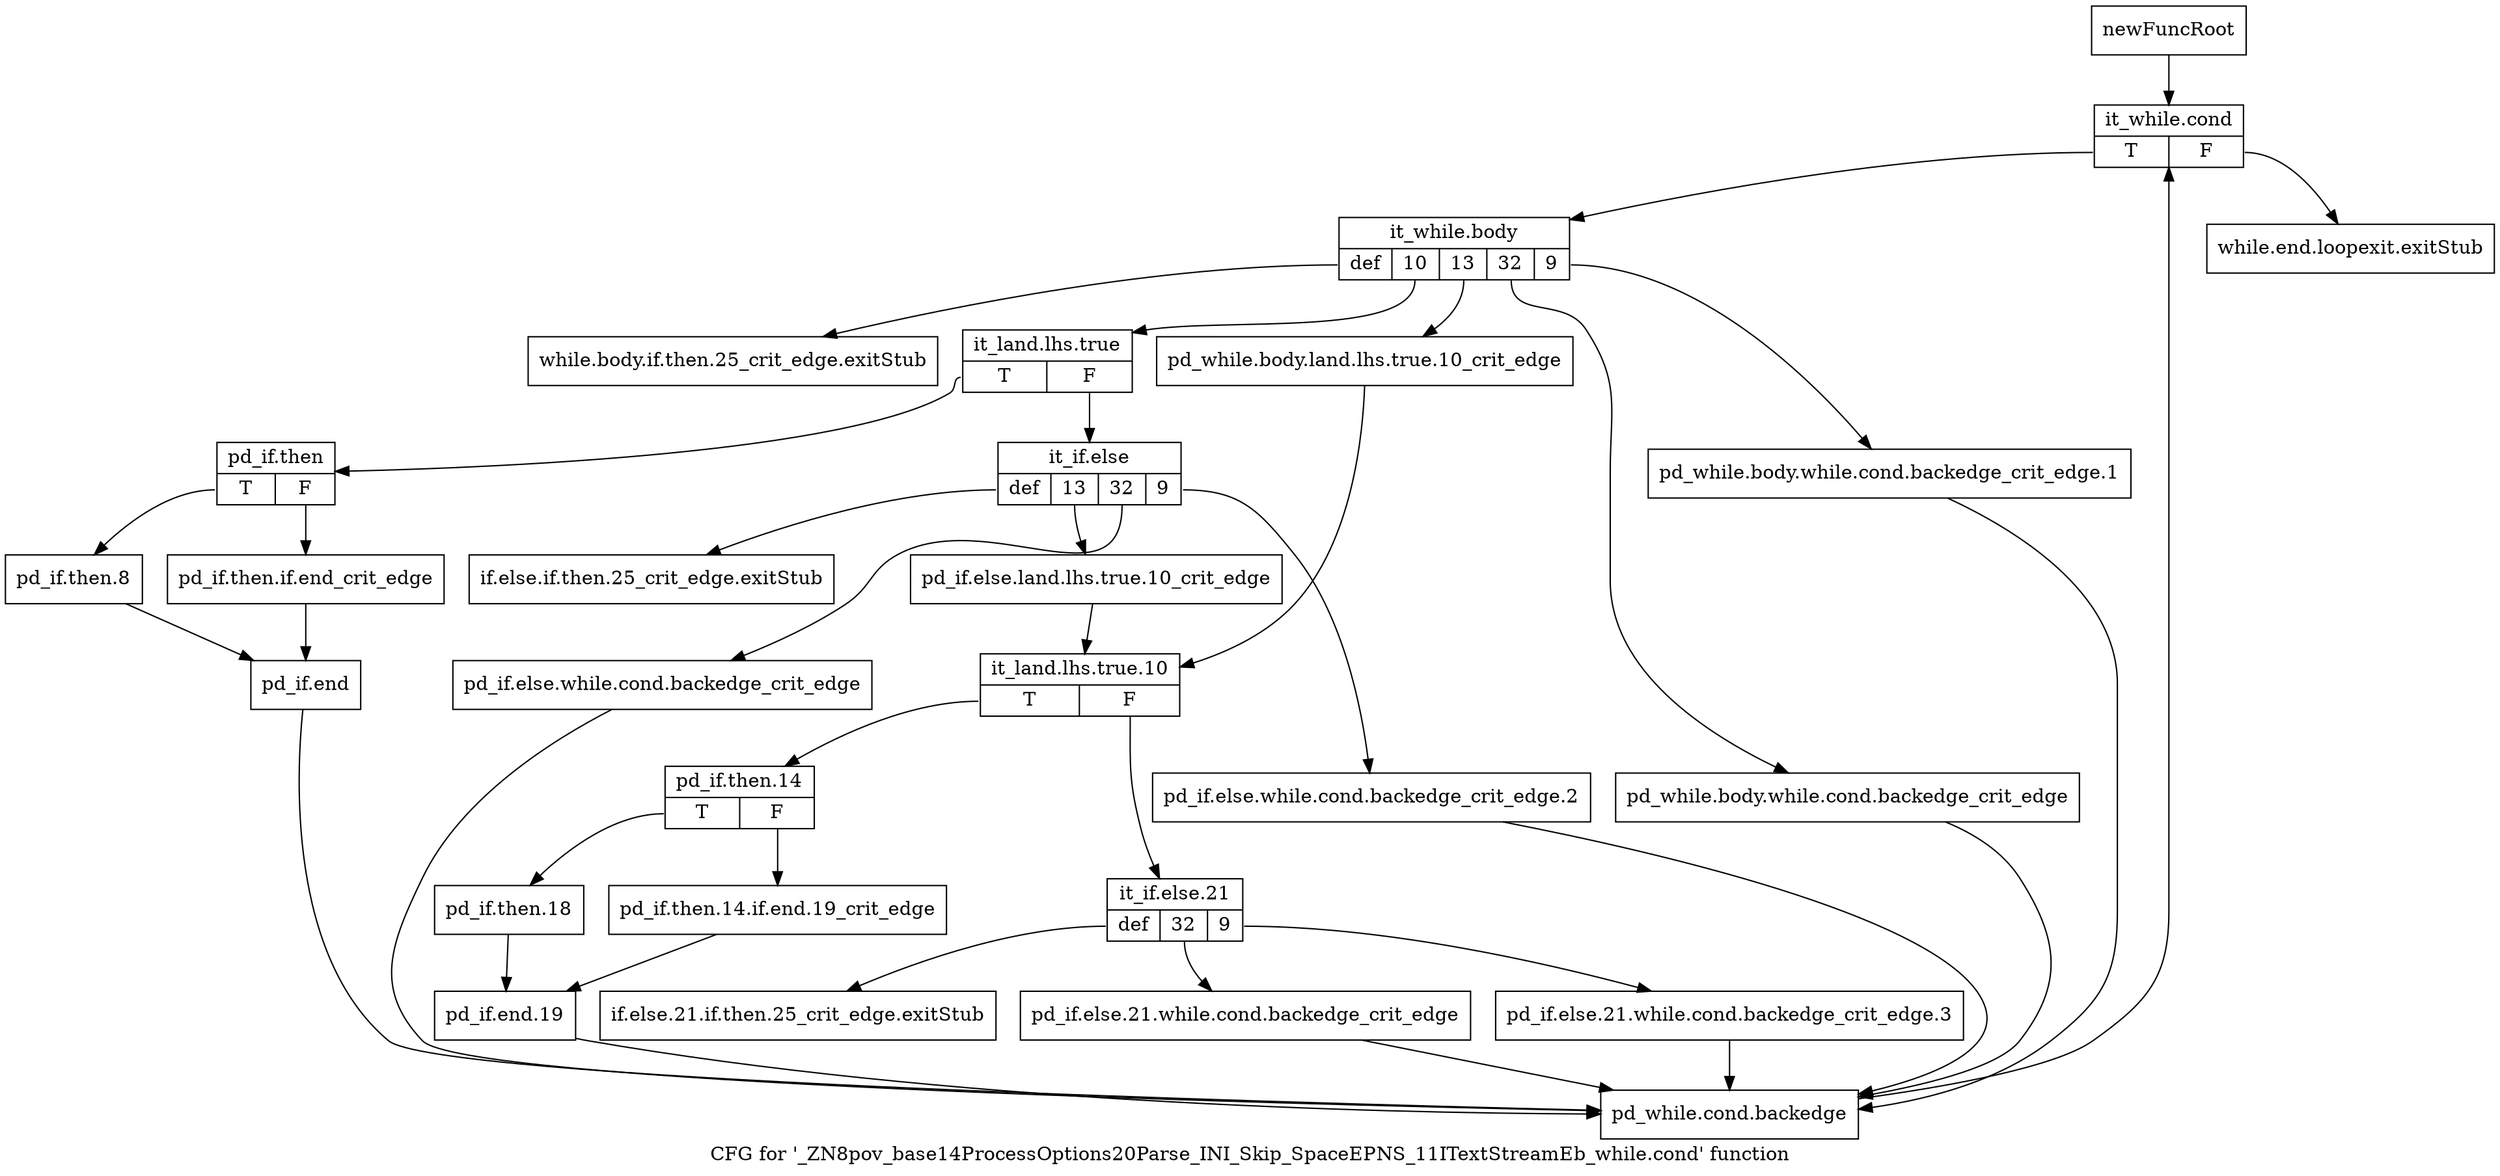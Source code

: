 digraph "CFG for '_ZN8pov_base14ProcessOptions20Parse_INI_Skip_SpaceEPNS_11ITextStreamEb_while.cond' function" {
	label="CFG for '_ZN8pov_base14ProcessOptions20Parse_INI_Skip_SpaceEPNS_11ITextStreamEb_while.cond' function";

	Node0x2b2f380 [shape=record,label="{newFuncRoot}"];
	Node0x2b2f380 -> Node0x2b2f510;
	Node0x2b2f3d0 [shape=record,label="{while.end.loopexit.exitStub}"];
	Node0x2b2f420 [shape=record,label="{while.body.if.then.25_crit_edge.exitStub}"];
	Node0x2b2f470 [shape=record,label="{if.else.if.then.25_crit_edge.exitStub}"];
	Node0x2b2f4c0 [shape=record,label="{if.else.21.if.then.25_crit_edge.exitStub}"];
	Node0x2b2f510 [shape=record,label="{it_while.cond|{<s0>T|<s1>F}}"];
	Node0x2b2f510:s0 -> Node0x2b2f560;
	Node0x2b2f510:s1 -> Node0x2b2f3d0;
	Node0x2b2f560 [shape=record,label="{it_while.body|{<s0>def|<s1>10|<s2>13|<s3>32|<s4>9}}"];
	Node0x2b2f560:s0 -> Node0x2b2f420;
	Node0x2b2f560:s1 -> Node0x2b2f6a0;
	Node0x2b2f560:s2 -> Node0x2b2f650;
	Node0x2b2f560:s3 -> Node0x2b2f600;
	Node0x2b2f560:s4 -> Node0x2b2f5b0;
	Node0x2b2f5b0 [shape=record,label="{pd_while.body.while.cond.backedge_crit_edge.1}"];
	Node0x2b2f5b0 -> Node0x2b30d70;
	Node0x2b2f600 [shape=record,label="{pd_while.body.while.cond.backedge_crit_edge}"];
	Node0x2b2f600 -> Node0x2b30d70;
	Node0x2b2f650 [shape=record,label="{pd_while.body.land.lhs.true.10_crit_edge}"];
	Node0x2b2f650 -> Node0x2b309b0;
	Node0x2b2f6a0 [shape=record,label="{it_land.lhs.true|{<s0>T|<s1>F}}"];
	Node0x2b2f6a0:s0 -> Node0x2b30c30;
	Node0x2b2f6a0:s1 -> Node0x2b2f6f0;
	Node0x2b2f6f0 [shape=record,label="{it_if.else|{<s0>def|<s1>13|<s2>32|<s3>9}}"];
	Node0x2b2f6f0:s0 -> Node0x2b2f470;
	Node0x2b2f6f0:s1 -> Node0x2b30960;
	Node0x2b2f6f0:s2 -> Node0x2b2f740;
	Node0x2b2f6f0:s3 -> Node0x2b29700;
	Node0x2b29700 [shape=record,label="{pd_if.else.while.cond.backedge_crit_edge.2}"];
	Node0x2b29700 -> Node0x2b30d70;
	Node0x2b2f740 [shape=record,label="{pd_if.else.while.cond.backedge_crit_edge}"];
	Node0x2b2f740 -> Node0x2b30d70;
	Node0x2b30960 [shape=record,label="{pd_if.else.land.lhs.true.10_crit_edge}"];
	Node0x2b30960 -> Node0x2b309b0;
	Node0x2b309b0 [shape=record,label="{it_land.lhs.true.10|{<s0>T|<s1>F}}"];
	Node0x2b309b0:s0 -> Node0x2b30af0;
	Node0x2b309b0:s1 -> Node0x2b30a00;
	Node0x2b30a00 [shape=record,label="{it_if.else.21|{<s0>def|<s1>32|<s2>9}}"];
	Node0x2b30a00:s0 -> Node0x2b2f4c0;
	Node0x2b30a00:s1 -> Node0x2b30aa0;
	Node0x2b30a00:s2 -> Node0x2b30a50;
	Node0x2b30a50 [shape=record,label="{pd_if.else.21.while.cond.backedge_crit_edge.3}"];
	Node0x2b30a50 -> Node0x2b30d70;
	Node0x2b30aa0 [shape=record,label="{pd_if.else.21.while.cond.backedge_crit_edge}"];
	Node0x2b30aa0 -> Node0x2b30d70;
	Node0x2b30af0 [shape=record,label="{pd_if.then.14|{<s0>T|<s1>F}}"];
	Node0x2b30af0:s0 -> Node0x2b30b90;
	Node0x2b30af0:s1 -> Node0x2b30b40;
	Node0x2b30b40 [shape=record,label="{pd_if.then.14.if.end.19_crit_edge}"];
	Node0x2b30b40 -> Node0x2b30be0;
	Node0x2b30b90 [shape=record,label="{pd_if.then.18}"];
	Node0x2b30b90 -> Node0x2b30be0;
	Node0x2b30be0 [shape=record,label="{pd_if.end.19}"];
	Node0x2b30be0 -> Node0x2b30d70;
	Node0x2b30c30 [shape=record,label="{pd_if.then|{<s0>T|<s1>F}}"];
	Node0x2b30c30:s0 -> Node0x2b30cd0;
	Node0x2b30c30:s1 -> Node0x2b30c80;
	Node0x2b30c80 [shape=record,label="{pd_if.then.if.end_crit_edge}"];
	Node0x2b30c80 -> Node0x2b30d20;
	Node0x2b30cd0 [shape=record,label="{pd_if.then.8}"];
	Node0x2b30cd0 -> Node0x2b30d20;
	Node0x2b30d20 [shape=record,label="{pd_if.end}"];
	Node0x2b30d20 -> Node0x2b30d70;
	Node0x2b30d70 [shape=record,label="{pd_while.cond.backedge}"];
	Node0x2b30d70 -> Node0x2b2f510;
}
